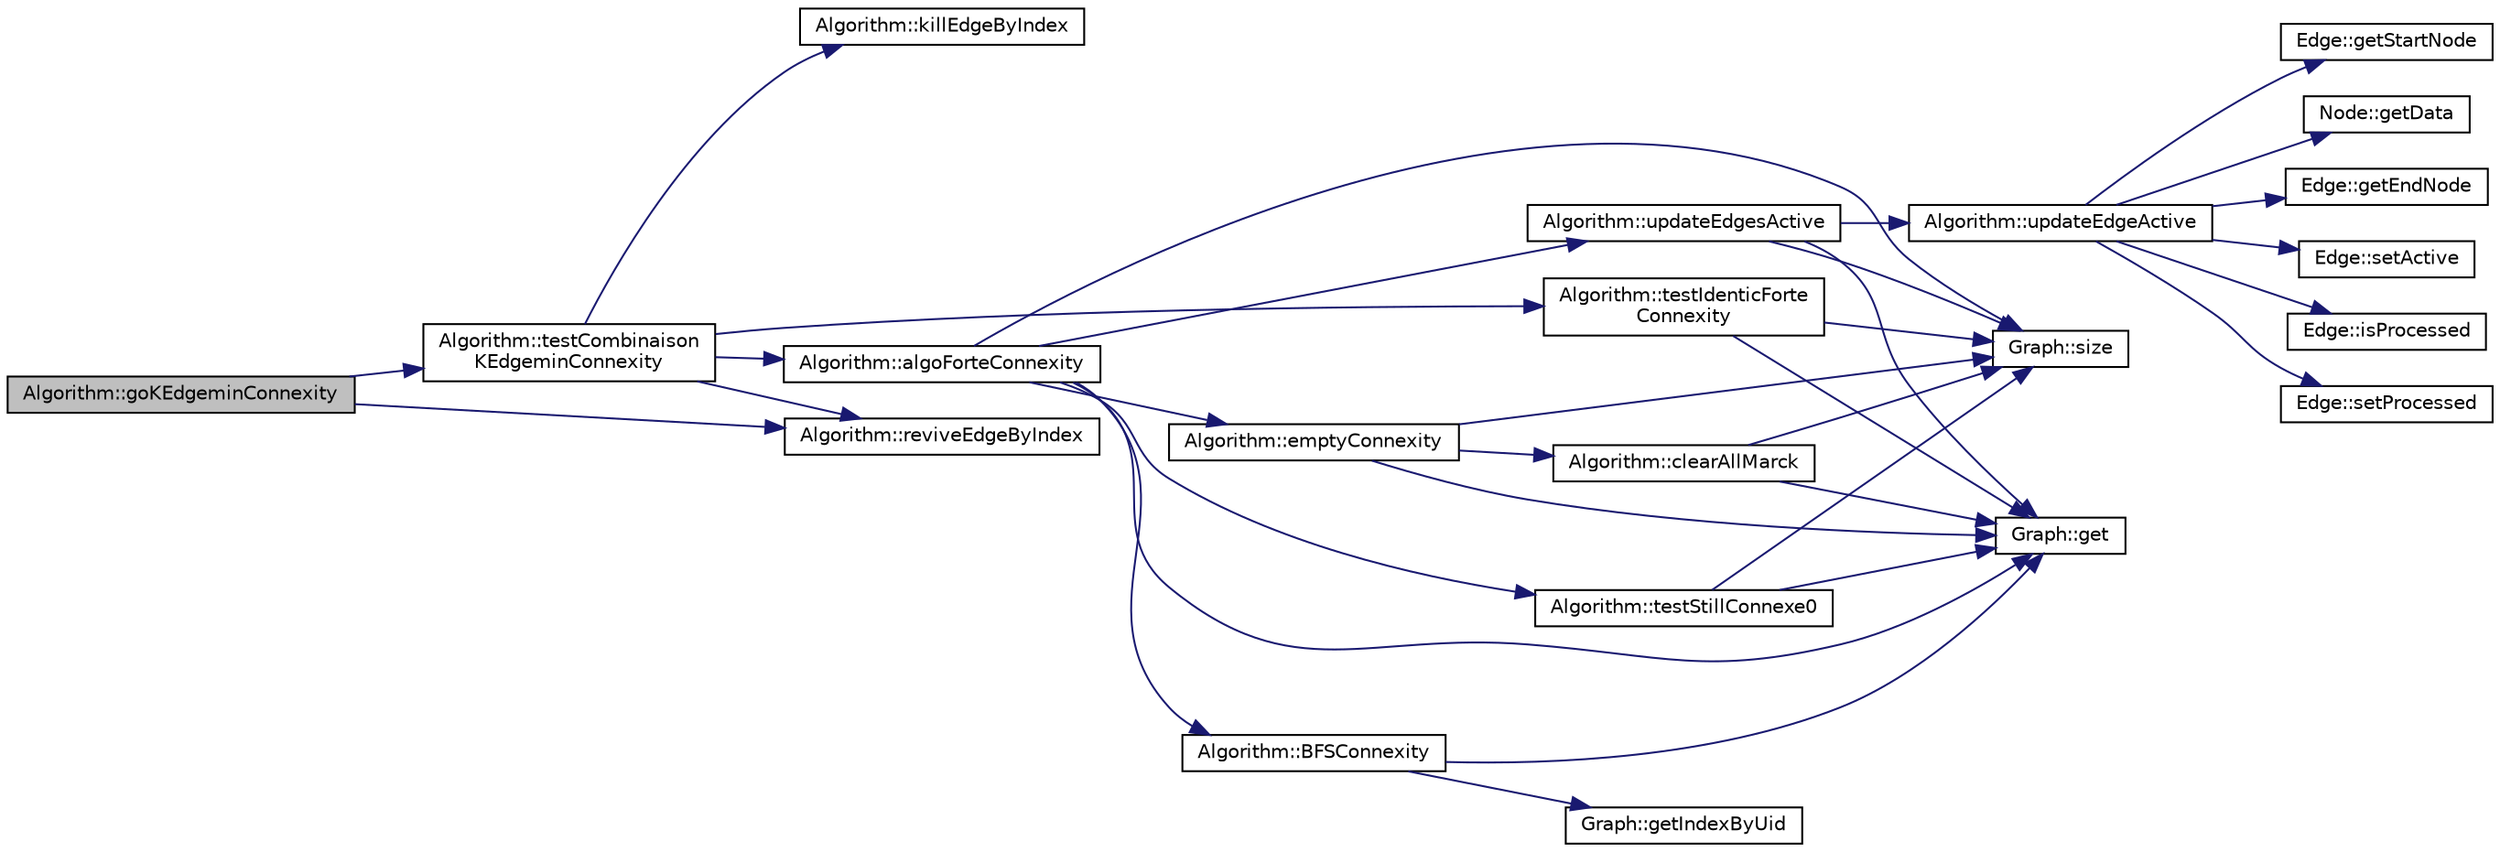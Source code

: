 digraph "Algorithm::goKEdgeminConnexity"
{
  edge [fontname="Helvetica",fontsize="10",labelfontname="Helvetica",labelfontsize="10"];
  node [fontname="Helvetica",fontsize="10",shape=record];
  rankdir="LR";
  Node140 [label="Algorithm::goKEdgeminConnexity",height=0.2,width=0.4,color="black", fillcolor="grey75", style="filled", fontcolor="black"];
  Node140 -> Node141 [color="midnightblue",fontsize="10",style="solid",fontname="Helvetica"];
  Node141 [label="Algorithm::testCombinaison\lKEdgeminConnexity",height=0.2,width=0.4,color="black", fillcolor="white", style="filled",URL="$struct_algorithm.html#aaaeee5af188d63af75b53a434310a584",tooltip="Algo/code retake from : https://stackoverflow.com/questions/12991758/creating-all-possible-k-combinat..."];
  Node141 -> Node142 [color="midnightblue",fontsize="10",style="solid",fontname="Helvetica"];
  Node142 [label="Algorithm::killEdgeByIndex",height=0.2,width=0.4,color="black", fillcolor="white", style="filled",URL="$struct_algorithm.html#a4527b9ab55d27dcaf015181bb3e1b99a"];
  Node141 -> Node143 [color="midnightblue",fontsize="10",style="solid",fontname="Helvetica"];
  Node143 [label="Algorithm::algoForteConnexity",height=0.2,width=0.4,color="black", fillcolor="white", style="filled",URL="$struct_algorithm.html#a7c4b5577dd51f39ebff598c5d01fd9d6"];
  Node143 -> Node144 [color="midnightblue",fontsize="10",style="solid",fontname="Helvetica"];
  Node144 [label="Graph::size",height=0.2,width=0.4,color="black", fillcolor="white", style="filled",URL="$class_graph.html#a6539d03f6d3f42042196f0f79455bdd8",tooltip="Size() "];
  Node143 -> Node145 [color="midnightblue",fontsize="10",style="solid",fontname="Helvetica"];
  Node145 [label="Graph::get",height=0.2,width=0.4,color="black", fillcolor="white", style="filled",URL="$class_graph.html#a78762961b8cf256a828c80cb7ec26021",tooltip="get "];
  Node143 -> Node146 [color="midnightblue",fontsize="10",style="solid",fontname="Helvetica"];
  Node146 [label="Algorithm::updateEdgesActive",height=0.2,width=0.4,color="black", fillcolor="white", style="filled",URL="$struct_algorithm.html#a75651c6f1997fa2db893b4b3d4a467d8"];
  Node146 -> Node144 [color="midnightblue",fontsize="10",style="solid",fontname="Helvetica"];
  Node146 -> Node145 [color="midnightblue",fontsize="10",style="solid",fontname="Helvetica"];
  Node146 -> Node147 [color="midnightblue",fontsize="10",style="solid",fontname="Helvetica"];
  Node147 [label="Algorithm::updateEdgeActive",height=0.2,width=0.4,color="black", fillcolor="white", style="filled",URL="$struct_algorithm.html#af2d2eace16e689391c4b11e205251657"];
  Node147 -> Node148 [color="midnightblue",fontsize="10",style="solid",fontname="Helvetica"];
  Node148 [label="Edge::getStartNode",height=0.2,width=0.4,color="black", fillcolor="white", style="filled",URL="$class_edge.html#aa83e468b6d797b013ab60fc43e6af8a6",tooltip="Getter Start Node. "];
  Node147 -> Node149 [color="midnightblue",fontsize="10",style="solid",fontname="Helvetica"];
  Node149 [label="Node::getData",height=0.2,width=0.4,color="black", fillcolor="white", style="filled",URL="$class_node.html#abdb083d1af1b62ee3f90f9996518f5cb",tooltip="Getter Data. "];
  Node147 -> Node150 [color="midnightblue",fontsize="10",style="solid",fontname="Helvetica"];
  Node150 [label="Edge::getEndNode",height=0.2,width=0.4,color="black", fillcolor="white", style="filled",URL="$class_edge.html#a03fa518cc47429dd74eb081ae004318b",tooltip="Getter End Node. "];
  Node147 -> Node151 [color="midnightblue",fontsize="10",style="solid",fontname="Helvetica"];
  Node151 [label="Edge::setActive",height=0.2,width=0.4,color="black", fillcolor="white", style="filled",URL="$class_edge.html#ad4b8227dc914a82c495812080e80b6dd",tooltip="Setter active. "];
  Node147 -> Node152 [color="midnightblue",fontsize="10",style="solid",fontname="Helvetica"];
  Node152 [label="Edge::isProcessed",height=0.2,width=0.4,color="black", fillcolor="white", style="filled",URL="$class_edge.html#a91b5c22287996d54ae90b1393d11e98c",tooltip="Getter processed. "];
  Node147 -> Node153 [color="midnightblue",fontsize="10",style="solid",fontname="Helvetica"];
  Node153 [label="Edge::setProcessed",height=0.2,width=0.4,color="black", fillcolor="white", style="filled",URL="$class_edge.html#a33bc7cc18ba5f4bea6ba562722d70192",tooltip="Setter processed. "];
  Node143 -> Node154 [color="midnightblue",fontsize="10",style="solid",fontname="Helvetica"];
  Node154 [label="Algorithm::testStillConnexe0",height=0.2,width=0.4,color="black", fillcolor="white", style="filled",URL="$struct_algorithm.html#afe508cd75cffaed44b891e17932b1ef8"];
  Node154 -> Node144 [color="midnightblue",fontsize="10",style="solid",fontname="Helvetica"];
  Node154 -> Node145 [color="midnightblue",fontsize="10",style="solid",fontname="Helvetica"];
  Node143 -> Node155 [color="midnightblue",fontsize="10",style="solid",fontname="Helvetica"];
  Node155 [label="Algorithm::BFSConnexity",height=0.2,width=0.4,color="black", fillcolor="white", style="filled",URL="$struct_algorithm.html#ab6992a48b0de3c2a9cdc638761e9e531"];
  Node155 -> Node145 [color="midnightblue",fontsize="10",style="solid",fontname="Helvetica"];
  Node155 -> Node156 [color="midnightblue",fontsize="10",style="solid",fontname="Helvetica"];
  Node156 [label="Graph::getIndexByUid",height=0.2,width=0.4,color="black", fillcolor="white", style="filled",URL="$class_graph.html#a2d8d8d9edb8a496d5c252132cdbbbc08",tooltip="getIndexByUid "];
  Node143 -> Node157 [color="midnightblue",fontsize="10",style="solid",fontname="Helvetica"];
  Node157 [label="Algorithm::emptyConnexity",height=0.2,width=0.4,color="black", fillcolor="white", style="filled",URL="$struct_algorithm.html#a363b2a9d18b83cf776182996ed9b1b91"];
  Node157 -> Node144 [color="midnightblue",fontsize="10",style="solid",fontname="Helvetica"];
  Node157 -> Node145 [color="midnightblue",fontsize="10",style="solid",fontname="Helvetica"];
  Node157 -> Node158 [color="midnightblue",fontsize="10",style="solid",fontname="Helvetica"];
  Node158 [label="Algorithm::clearAllMarck",height=0.2,width=0.4,color="black", fillcolor="white", style="filled",URL="$struct_algorithm.html#a86fac96d365d99c0a210f060a1daa67c"];
  Node158 -> Node144 [color="midnightblue",fontsize="10",style="solid",fontname="Helvetica"];
  Node158 -> Node145 [color="midnightblue",fontsize="10",style="solid",fontname="Helvetica"];
  Node141 -> Node159 [color="midnightblue",fontsize="10",style="solid",fontname="Helvetica"];
  Node159 [label="Algorithm::testIdenticForte\lConnexity",height=0.2,width=0.4,color="black", fillcolor="white", style="filled",URL="$struct_algorithm.html#a0d7dc9d28bd602b2dbfa23bab74396c9"];
  Node159 -> Node144 [color="midnightblue",fontsize="10",style="solid",fontname="Helvetica"];
  Node159 -> Node145 [color="midnightblue",fontsize="10",style="solid",fontname="Helvetica"];
  Node141 -> Node160 [color="midnightblue",fontsize="10",style="solid",fontname="Helvetica"];
  Node160 [label="Algorithm::reviveEdgeByIndex",height=0.2,width=0.4,color="black", fillcolor="white", style="filled",URL="$struct_algorithm.html#a698172d74eea712bc92a75375a1de946"];
  Node140 -> Node160 [color="midnightblue",fontsize="10",style="solid",fontname="Helvetica"];
}
